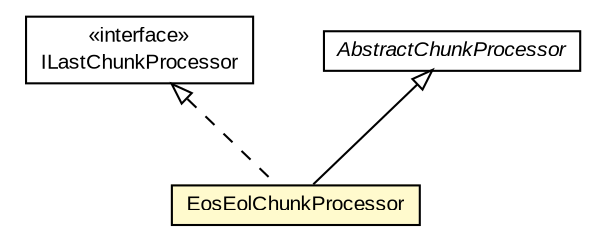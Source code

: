 #!/usr/local/bin/dot
#
# Class diagram 
# Generated by UMLGraph version R5_6-24-gf6e263 (http://www.umlgraph.org/)
#

digraph G {
	edge [fontname="arial",fontsize=10,labelfontname="arial",labelfontsize=10];
	node [fontname="arial",fontsize=10,shape=plaintext];
	nodesep=0.25;
	ranksep=0.5;
	// edu.arizona.biosemantics.semanticmarkup.ling.extract.ILastChunkProcessor
	c65093 [label=<<table title="edu.arizona.biosemantics.semanticmarkup.ling.extract.ILastChunkProcessor" border="0" cellborder="1" cellspacing="0" cellpadding="2" port="p" href="../../../../../ling/extract/ILastChunkProcessor.html">
		<tr><td><table border="0" cellspacing="0" cellpadding="1">
<tr><td align="center" balign="center"> &#171;interface&#187; </td></tr>
<tr><td align="center" balign="center"> ILastChunkProcessor </td></tr>
		</table></td></tr>
		</table>>, URL="../../../../../ling/extract/ILastChunkProcessor.html", fontname="arial", fontcolor="black", fontsize=10.0];
	// edu.arizona.biosemantics.semanticmarkup.markupelement.description.ling.extract.AbstractChunkProcessor
	c65151 [label=<<table title="edu.arizona.biosemantics.semanticmarkup.markupelement.description.ling.extract.AbstractChunkProcessor" border="0" cellborder="1" cellspacing="0" cellpadding="2" port="p" href="../AbstractChunkProcessor.html">
		<tr><td><table border="0" cellspacing="0" cellpadding="1">
<tr><td align="center" balign="center"><font face="arial italic"> AbstractChunkProcessor </font></td></tr>
		</table></td></tr>
		</table>>, URL="../AbstractChunkProcessor.html", fontname="arial", fontcolor="black", fontsize=10.0];
	// edu.arizona.biosemantics.semanticmarkup.markupelement.description.ling.extract.lib.EosEolChunkProcessor
	c65172 [label=<<table title="edu.arizona.biosemantics.semanticmarkup.markupelement.description.ling.extract.lib.EosEolChunkProcessor" border="0" cellborder="1" cellspacing="0" cellpadding="2" port="p" bgcolor="lemonChiffon" href="./EosEolChunkProcessor.html">
		<tr><td><table border="0" cellspacing="0" cellpadding="1">
<tr><td align="center" balign="center"> EosEolChunkProcessor </td></tr>
		</table></td></tr>
		</table>>, URL="./EosEolChunkProcessor.html", fontname="arial", fontcolor="black", fontsize=10.0];
	//edu.arizona.biosemantics.semanticmarkup.markupelement.description.ling.extract.lib.EosEolChunkProcessor extends edu.arizona.biosemantics.semanticmarkup.markupelement.description.ling.extract.AbstractChunkProcessor
	c65151:p -> c65172:p [dir=back,arrowtail=empty];
	//edu.arizona.biosemantics.semanticmarkup.markupelement.description.ling.extract.lib.EosEolChunkProcessor implements edu.arizona.biosemantics.semanticmarkup.ling.extract.ILastChunkProcessor
	c65093:p -> c65172:p [dir=back,arrowtail=empty,style=dashed];
}

